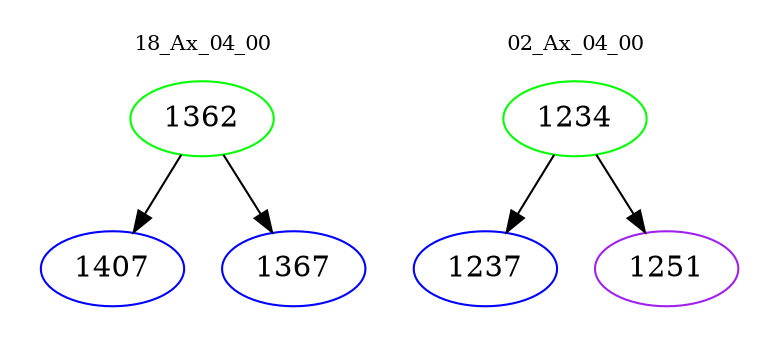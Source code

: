 digraph{
subgraph cluster_0 {
color = white
label = "18_Ax_04_00";
fontsize=10;
T0_1362 [label="1362", color="green"]
T0_1362 -> T0_1407 [color="black"]
T0_1407 [label="1407", color="blue"]
T0_1362 -> T0_1367 [color="black"]
T0_1367 [label="1367", color="blue"]
}
subgraph cluster_1 {
color = white
label = "02_Ax_04_00";
fontsize=10;
T1_1234 [label="1234", color="green"]
T1_1234 -> T1_1237 [color="black"]
T1_1237 [label="1237", color="blue"]
T1_1234 -> T1_1251 [color="black"]
T1_1251 [label="1251", color="purple"]
}
}
